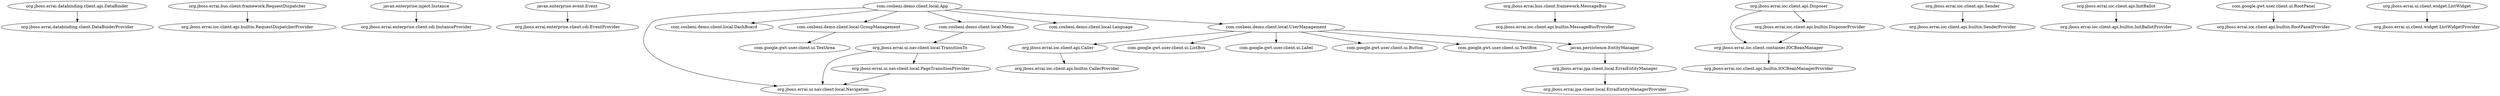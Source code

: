 //
// Generated IOC bean dependency graph in GraphViz DOT format.
//

digraph g {
  "org.jboss.errai.databinding.client.DataBinderProvider"
  "org.jboss.errai.databinding.client.api.DataBinder" -> "org.jboss.errai.databinding.client.DataBinderProvider"
  "org.jboss.errai.ioc.client.api.builtin.RequestDispatcherProvider"
  "org.jboss.errai.enterprise.client.cdi.InstanceProvider"
  "javax.enterprise.inject.Instance" -> "org.jboss.errai.enterprise.client.cdi.InstanceProvider"
  "org.jboss.errai.enterprise.client.cdi.EventProvider"
  "javax.enterprise.event.Event" -> "org.jboss.errai.enterprise.client.cdi.EventProvider"
  "org.jboss.errai.ui.nav.client.local.Navigation"
  "org.jboss.errai.ioc.client.api.builtin.MessageBusProvider"
  "org.jboss.errai.ioc.client.api.builtin.IOCBeanManagerProvider"
  "org.jboss.errai.bus.client.framework.RequestDispatcher" -> "org.jboss.errai.ioc.client.api.builtin.RequestDispatcherProvider"
  "org.jboss.errai.ioc.client.api.builtin.SenderProvider"
  "org.jboss.errai.ioc.client.api.Sender" -> "org.jboss.errai.ioc.client.api.builtin.SenderProvider"
  "org.jboss.errai.ioc.client.api.builtin.InitBallotProvider"
  "org.jboss.errai.ioc.client.container.IOCBeanManager" -> "org.jboss.errai.ioc.client.api.builtin.IOCBeanManagerProvider"
  "org.jboss.errai.ioc.client.api.builtin.CallerProvider"
  "org.jboss.errai.ui.nav.client.local.PageTransitionProvider" -> "org.jboss.errai.ui.nav.client.local.Navigation"
  "org.jboss.errai.ui.nav.client.local.TransitionTo" -> "org.jboss.errai.ui.nav.client.local.Navigation"
  "org.jboss.errai.ui.nav.client.local.TransitionTo" -> "org.jboss.errai.ui.nav.client.local.PageTransitionProvider"
  "org.jboss.errai.ioc.client.api.builtin.RootPanelProvider"
  "com.google.gwt.user.client.ui.RootPanel" -> "org.jboss.errai.ioc.client.api.builtin.RootPanelProvider"
  "org.jboss.errai.ui.client.widget.ListWidgetProvider"
  "org.jboss.errai.ioc.client.api.Caller" -> "org.jboss.errai.ioc.client.api.builtin.CallerProvider"
  "org.jboss.errai.ioc.client.api.InitBallot" -> "org.jboss.errai.ioc.client.api.builtin.InitBallotProvider"
  "org.jboss.errai.jpa.client.local.ErraiEntityManagerProvider"
  "org.jboss.errai.jpa.client.local.ErraiEntityManager" -> "org.jboss.errai.jpa.client.local.ErraiEntityManagerProvider"
  "org.jboss.errai.bus.client.framework.MessageBus" -> "org.jboss.errai.ioc.client.api.builtin.MessageBusProvider"
  "org.jboss.errai.ioc.client.api.builtin.DisposerProvider" -> "org.jboss.errai.ioc.client.container.IOCBeanManager"
  "org.jboss.errai.ioc.client.api.Disposer" -> "org.jboss.errai.ioc.client.api.builtin.DisposerProvider"
  "org.jboss.errai.ioc.client.api.Disposer" -> "org.jboss.errai.ioc.client.container.IOCBeanManager"
  "org.jboss.errai.ui.client.widget.ListWidget" -> "org.jboss.errai.ui.client.widget.ListWidgetProvider"
  "com.cosbeni.demo.client.local.DashBoard"
  "com.google.gwt.user.client.ui.TextArea"
  "com.cosbeni.demo.client.local.GroupManagement" -> "com.google.gwt.user.client.ui.TextArea"
  "com.cosbeni.demo.client.local.Menu" -> "org.jboss.errai.ui.nav.client.local.TransitionTo"
  "com.cosbeni.demo.client.local.Language"
  "com.google.gwt.user.client.ui.ListBox"
  "com.google.gwt.user.client.ui.Label"
  "com.google.gwt.user.client.ui.Button"
  "com.google.gwt.user.client.ui.TextBox"
  "javax.persistence.EntityManager" -> "org.jboss.errai.jpa.client.local.ErraiEntityManager"
  "com.cosbeni.demo.client.local.UserManagement" -> "com.google.gwt.user.client.ui.ListBox"
  "com.cosbeni.demo.client.local.UserManagement" -> "com.google.gwt.user.client.ui.Label"
  "com.cosbeni.demo.client.local.UserManagement" -> "com.google.gwt.user.client.ui.Button"
  "com.cosbeni.demo.client.local.UserManagement" -> "com.google.gwt.user.client.ui.TextBox"
  "com.cosbeni.demo.client.local.UserManagement" -> "javax.persistence.EntityManager"
  "com.cosbeni.demo.client.local.UserManagement" -> "org.jboss.errai.ioc.client.api.Caller"
  "com.cosbeni.demo.client.local.App" -> "org.jboss.errai.ui.nav.client.local.Navigation"
  "com.cosbeni.demo.client.local.App" -> "com.cosbeni.demo.client.local.DashBoard"
  "com.cosbeni.demo.client.local.App" -> "com.cosbeni.demo.client.local.GroupManagement"
  "com.cosbeni.demo.client.local.App" -> "com.cosbeni.demo.client.local.Menu"
  "com.cosbeni.demo.client.local.App" -> "com.cosbeni.demo.client.local.Language"
  "com.cosbeni.demo.client.local.App" -> "com.cosbeni.demo.client.local.UserManagement"
}